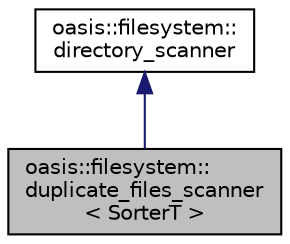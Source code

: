 digraph "oasis::filesystem::duplicate_files_scanner&lt; SorterT &gt;"
{
 // LATEX_PDF_SIZE
  edge [fontname="Helvetica",fontsize="10",labelfontname="Helvetica",labelfontsize="10"];
  node [fontname="Helvetica",fontsize="10",shape=record];
  Node1 [label="oasis::filesystem::\lduplicate_files_scanner\l\< SorterT \>",height=0.2,width=0.4,color="black", fillcolor="grey75", style="filled", fontcolor="black",tooltip=" "];
  Node2 -> Node1 [dir="back",color="midnightblue",fontsize="10",style="solid",fontname="Helvetica"];
  Node2 [label="oasis::filesystem::\ldirectory_scanner",height=0.2,width=0.4,color="black", fillcolor="white", style="filled",URL="$classoasis_1_1filesystem_1_1directory__scanner.html",tooltip=" "];
}
